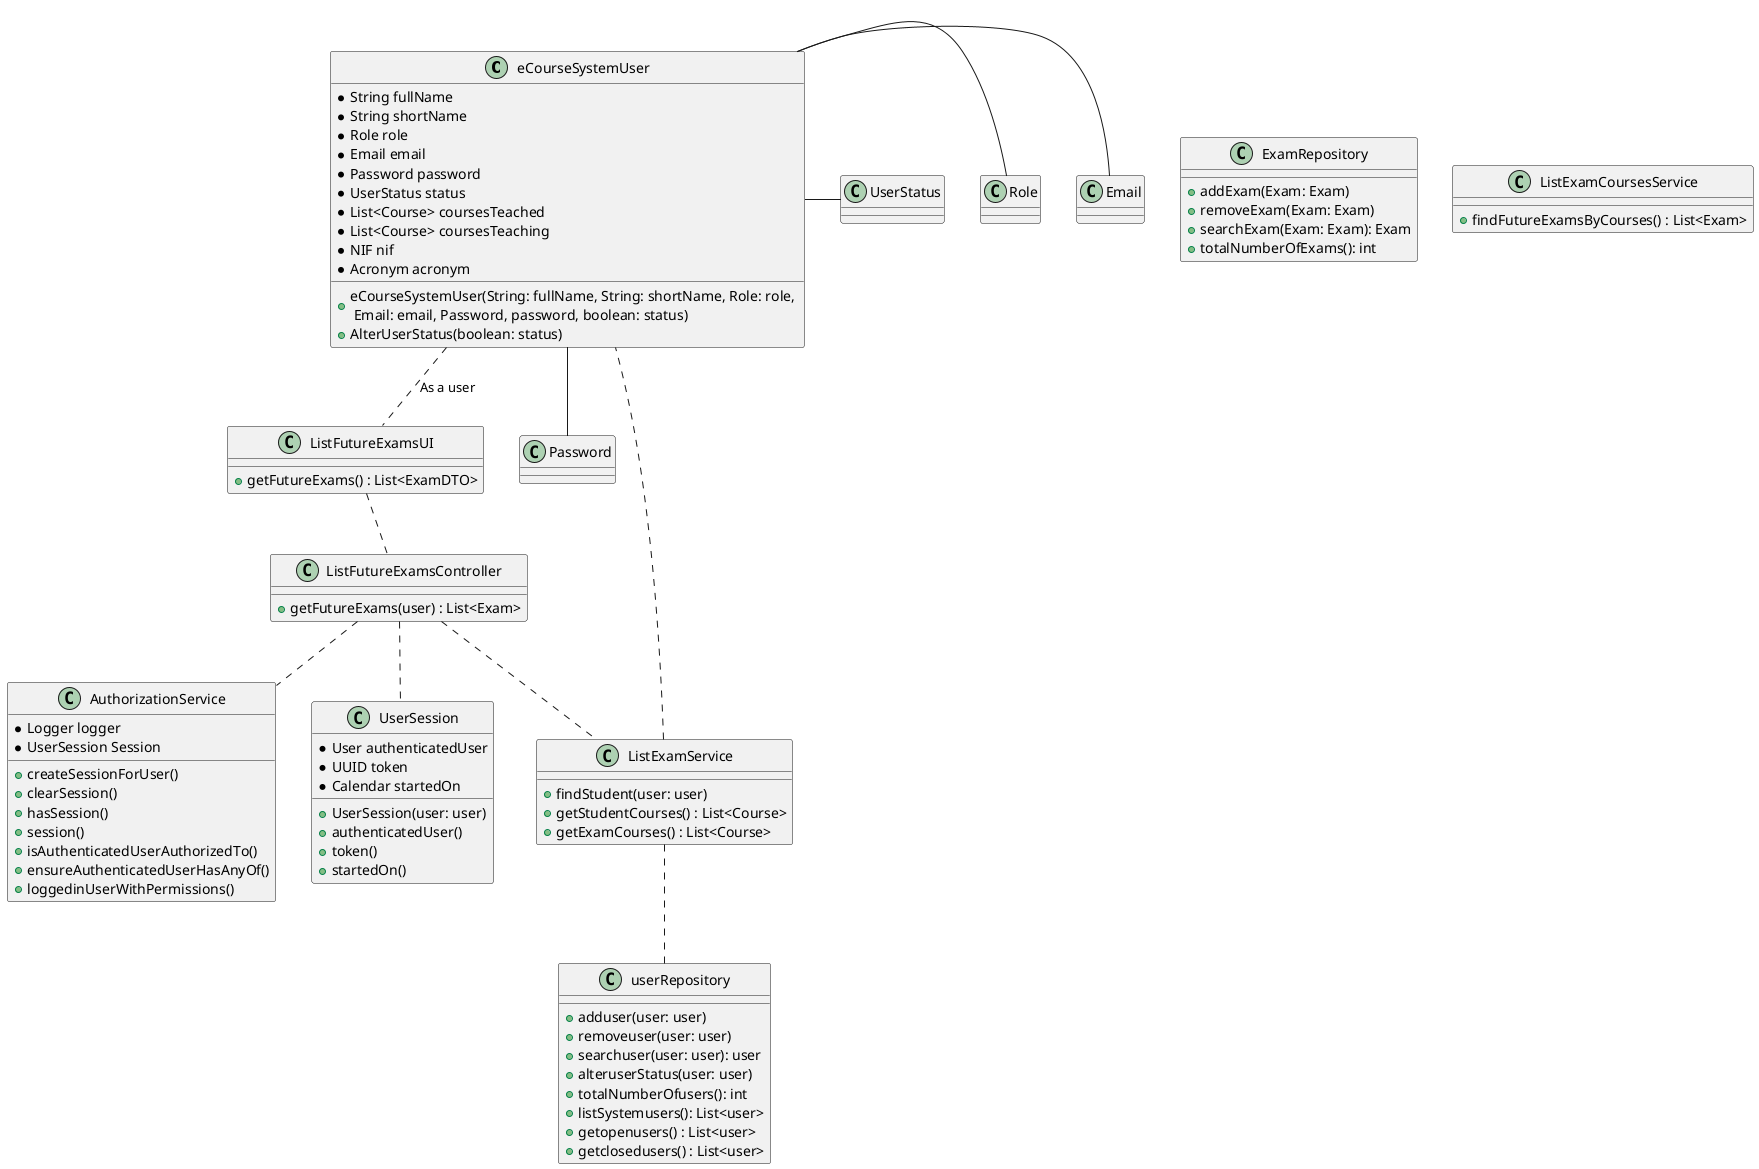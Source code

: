 @startuml


class eCourseSystemUser {
    * String fullName
    * String shortName
    * Role role
    * Email email
    * Password password
    * UserStatus status
    * List<Course> coursesTeached
    * List<Course> coursesTeaching
    * NIF nif
    * Acronym acronym
    + eCourseSystemUser(String: fullName, String: shortName, Role: role, \n Email: email, Password, password, boolean: status)
    + AlterUserStatus(boolean: status)
}





class userRepository {
    + adduser(user: user)
    + removeuser(user: user)
    + searchuser(user: user): user
    + alteruserStatus(user: user)
    + totalNumberOfusers(): int
    + listSystemusers(): List<user>
    +getopenusers() : List<user>
    +getclosedusers() : List<user>
}

class ExamRepository {
    + addExam(Exam: Exam)
    + removeExam(Exam: Exam)
    + searchExam(Exam: Exam): Exam
    + totalNumberOfExams(): int
}


class ListFutureExamsUI{
    + getFutureExams() : List<ExamDTO>

}

class ListFutureExamsController{
 + getFutureExams(user) : List<Exam>
}

class ListExamService {
   + findStudent(user: user)
   +getStudentCourses() : List<Course>
   +getExamCourses() : List<Course>
}

class ListExamCoursesService {
    +findFutureExamsByCourses() : List<Exam>
}

class AuthorizationService {
    *Logger logger
    *UserSession Session
    + createSessionForUser()
    + clearSession()
    + hasSession()
    + session()
    + isAuthenticatedUserAuthorizedTo()
    + ensureAuthenticatedUserHasAnyOf()
    + loggedinUserWithPermissions()
}

class UserSession {
    *User authenticatedUser
    *UUID token
    *Calendar startedOn
    + UserSession(user: user)
    + authenticatedUser()
    + token()
    + startedOn()
}



'Relationships

eCourseSystemUser -- Password
eCourseSystemUser -right- Email
eCourseSystemUser -right- Role
eCourseSystemUser -right- UserStatus



eCourseSystemUser .. ListFutureExamsUI:"As a user"
ListFutureExamsUI .. ListFutureExamsController
ListExamService .. userRepository
ListFutureExamsController .. AuthorizationService
ListFutureExamsController .. UserSession
ListFutureExamsController .. ListExamService
ListExamService .. eCourseSystemUser


@enduml